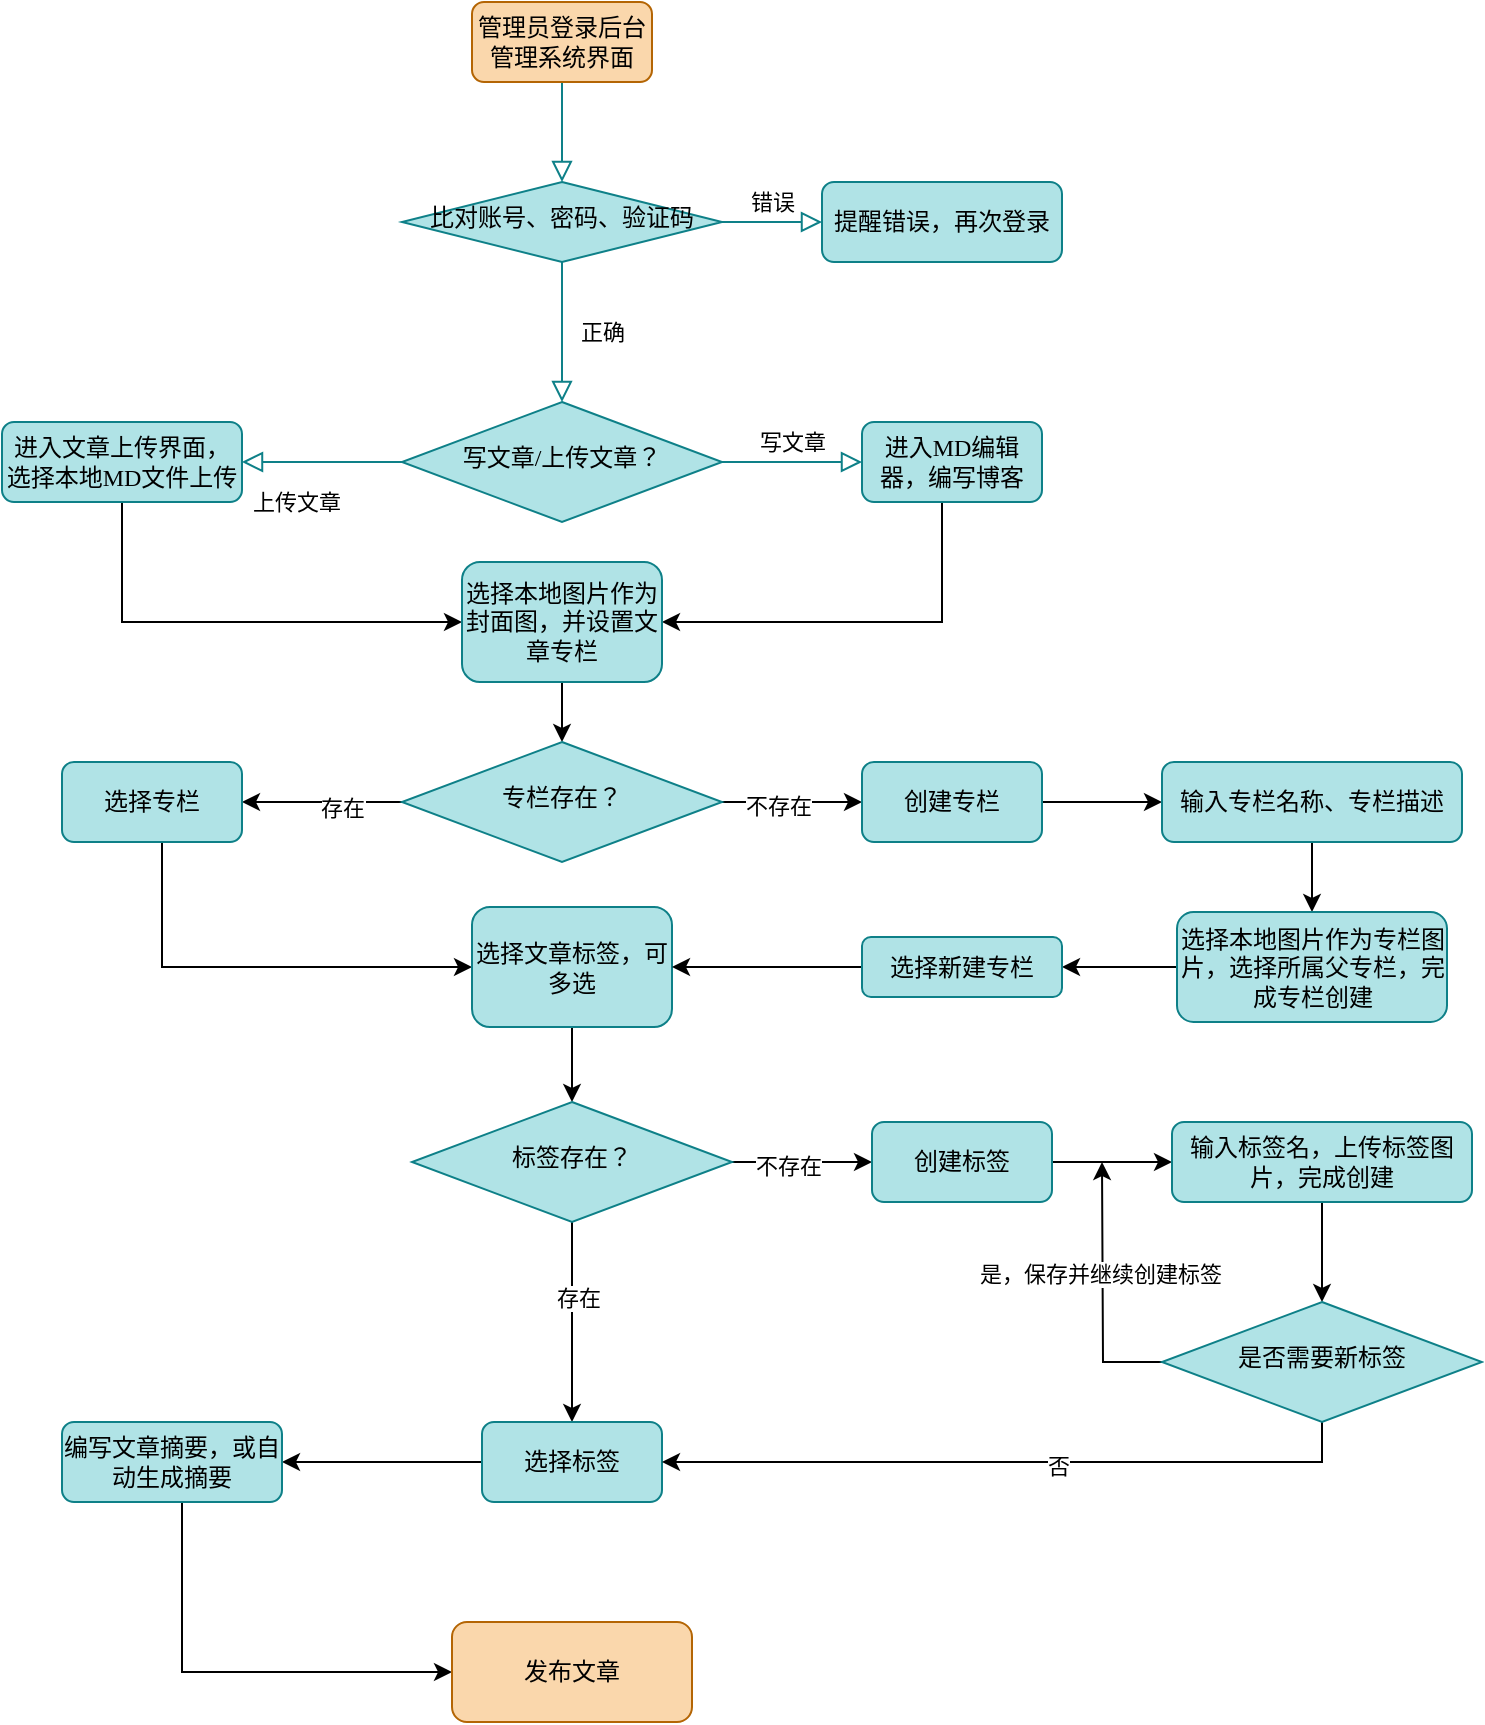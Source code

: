 <mxfile version="21.1.1" type="device">
  <diagram id="C5RBs43oDa-KdzZeNtuy" name="Page-1">
    <mxGraphModel dx="1551" dy="483" grid="1" gridSize="10" guides="1" tooltips="1" connect="1" arrows="1" fold="1" page="1" pageScale="1" pageWidth="827" pageHeight="1169" math="0" shadow="0">
      <root>
        <mxCell id="WIyWlLk6GJQsqaUBKTNV-0" />
        <mxCell id="WIyWlLk6GJQsqaUBKTNV-1" parent="WIyWlLk6GJQsqaUBKTNV-0" />
        <mxCell id="WIyWlLk6GJQsqaUBKTNV-2" value="" style="rounded=0;html=1;jettySize=auto;orthogonalLoop=1;fontSize=11;endArrow=block;endFill=0;endSize=8;strokeWidth=1;shadow=0;labelBackgroundColor=none;edgeStyle=orthogonalEdgeStyle;fillColor=#b0e3e6;strokeColor=#0e8088;fontFamily=Verdana;" parent="WIyWlLk6GJQsqaUBKTNV-1" source="WIyWlLk6GJQsqaUBKTNV-3" target="WIyWlLk6GJQsqaUBKTNV-6" edge="1">
          <mxGeometry relative="1" as="geometry" />
        </mxCell>
        <mxCell id="WIyWlLk6GJQsqaUBKTNV-3" value="管理员登录后台管理系统界面" style="rounded=1;whiteSpace=wrap;html=1;fontSize=12;glass=0;strokeWidth=1;shadow=0;fillColor=#fad7ac;strokeColor=#b46504;fontFamily=Verdana;" parent="WIyWlLk6GJQsqaUBKTNV-1" vertex="1">
          <mxGeometry x="145" y="100" width="90" height="40" as="geometry" />
        </mxCell>
        <mxCell id="WIyWlLk6GJQsqaUBKTNV-4" value="正确" style="rounded=0;html=1;jettySize=auto;orthogonalLoop=1;fontSize=11;endArrow=block;endFill=0;endSize=8;strokeWidth=1;shadow=0;labelBackgroundColor=none;edgeStyle=orthogonalEdgeStyle;fillColor=#b0e3e6;strokeColor=#0e8088;fontFamily=Verdana;" parent="WIyWlLk6GJQsqaUBKTNV-1" source="WIyWlLk6GJQsqaUBKTNV-6" target="WIyWlLk6GJQsqaUBKTNV-10" edge="1">
          <mxGeometry y="20" relative="1" as="geometry">
            <mxPoint as="offset" />
          </mxGeometry>
        </mxCell>
        <mxCell id="WIyWlLk6GJQsqaUBKTNV-5" value="错误" style="edgeStyle=orthogonalEdgeStyle;rounded=0;html=1;jettySize=auto;orthogonalLoop=1;fontSize=11;endArrow=block;endFill=0;endSize=8;strokeWidth=1;shadow=0;labelBackgroundColor=none;fillColor=#b0e3e6;strokeColor=#0e8088;fontFamily=Verdana;" parent="WIyWlLk6GJQsqaUBKTNV-1" source="WIyWlLk6GJQsqaUBKTNV-6" target="WIyWlLk6GJQsqaUBKTNV-7" edge="1">
          <mxGeometry y="10" relative="1" as="geometry">
            <mxPoint as="offset" />
          </mxGeometry>
        </mxCell>
        <mxCell id="WIyWlLk6GJQsqaUBKTNV-6" value="比对账号、密码、验证码" style="rhombus;whiteSpace=wrap;html=1;shadow=0;fontFamily=Verdana;fontSize=12;align=center;strokeWidth=1;spacing=6;spacingTop=-4;fillColor=#b0e3e6;strokeColor=#0e8088;" parent="WIyWlLk6GJQsqaUBKTNV-1" vertex="1">
          <mxGeometry x="110" y="190" width="160" height="40" as="geometry" />
        </mxCell>
        <mxCell id="WIyWlLk6GJQsqaUBKTNV-7" value="提醒错误，再次登录" style="rounded=1;whiteSpace=wrap;html=1;fontSize=12;glass=0;strokeWidth=1;shadow=0;fillColor=#b0e3e6;strokeColor=#0e8088;fontFamily=Verdana;" parent="WIyWlLk6GJQsqaUBKTNV-1" vertex="1">
          <mxGeometry x="320" y="190" width="120" height="40" as="geometry" />
        </mxCell>
        <mxCell id="WIyWlLk6GJQsqaUBKTNV-8" value="上传文章" style="rounded=0;html=1;jettySize=auto;orthogonalLoop=1;fontSize=11;endArrow=block;endFill=0;endSize=8;strokeWidth=1;shadow=0;labelBackgroundColor=none;edgeStyle=orthogonalEdgeStyle;fillColor=#b0e3e6;strokeColor=#0e8088;fontFamily=Verdana;" parent="WIyWlLk6GJQsqaUBKTNV-1" source="WIyWlLk6GJQsqaUBKTNV-10" target="WIyWlLk6GJQsqaUBKTNV-11" edge="1">
          <mxGeometry x="0.333" y="20" relative="1" as="geometry">
            <mxPoint as="offset" />
          </mxGeometry>
        </mxCell>
        <mxCell id="WIyWlLk6GJQsqaUBKTNV-9" value="写文章" style="edgeStyle=orthogonalEdgeStyle;rounded=0;html=1;jettySize=auto;orthogonalLoop=1;fontSize=11;endArrow=block;endFill=0;endSize=8;strokeWidth=1;shadow=0;labelBackgroundColor=none;fillColor=#b0e3e6;strokeColor=#0e8088;fontFamily=Verdana;" parent="WIyWlLk6GJQsqaUBKTNV-1" source="WIyWlLk6GJQsqaUBKTNV-10" target="WIyWlLk6GJQsqaUBKTNV-12" edge="1">
          <mxGeometry x="0.005" y="10" relative="1" as="geometry">
            <mxPoint as="offset" />
          </mxGeometry>
        </mxCell>
        <mxCell id="WIyWlLk6GJQsqaUBKTNV-10" value="写文章/上传文章？" style="rhombus;whiteSpace=wrap;html=1;shadow=0;fontFamily=Verdana;fontSize=12;align=center;strokeWidth=1;spacing=6;spacingTop=-4;fillColor=#b0e3e6;strokeColor=#0e8088;" parent="WIyWlLk6GJQsqaUBKTNV-1" vertex="1">
          <mxGeometry x="110" y="300" width="160" height="60" as="geometry" />
        </mxCell>
        <mxCell id="-i1BYeCBY4YGaklGMa4l-4" style="edgeStyle=orthogonalEdgeStyle;rounded=0;orthogonalLoop=1;jettySize=auto;html=1;entryX=0;entryY=0.5;entryDx=0;entryDy=0;" edge="1" parent="WIyWlLk6GJQsqaUBKTNV-1" source="WIyWlLk6GJQsqaUBKTNV-11" target="-i1BYeCBY4YGaklGMa4l-3">
          <mxGeometry relative="1" as="geometry">
            <mxPoint x="2.274e-13" y="340" as="sourcePoint" />
            <mxPoint x="145.0" y="460" as="targetPoint" />
            <Array as="points">
              <mxPoint x="-30" y="410" />
            </Array>
          </mxGeometry>
        </mxCell>
        <mxCell id="-i1BYeCBY4YGaklGMa4l-7" style="edgeStyle=orthogonalEdgeStyle;rounded=0;orthogonalLoop=1;jettySize=auto;html=1;entryX=1;entryY=0.5;entryDx=0;entryDy=0;" edge="1" parent="WIyWlLk6GJQsqaUBKTNV-1" source="WIyWlLk6GJQsqaUBKTNV-12" target="-i1BYeCBY4YGaklGMa4l-3">
          <mxGeometry relative="1" as="geometry">
            <Array as="points">
              <mxPoint x="380" y="410" />
            </Array>
          </mxGeometry>
        </mxCell>
        <mxCell id="WIyWlLk6GJQsqaUBKTNV-12" value="进入MD编辑器，编写博客" style="rounded=1;whiteSpace=wrap;html=1;fontSize=12;glass=0;strokeWidth=1;shadow=0;fillColor=#b0e3e6;strokeColor=#0e8088;fontFamily=Verdana;" parent="WIyWlLk6GJQsqaUBKTNV-1" vertex="1">
          <mxGeometry x="340" y="310" width="90" height="40" as="geometry" />
        </mxCell>
        <mxCell id="-i1BYeCBY4YGaklGMa4l-9" value="" style="edgeStyle=orthogonalEdgeStyle;rounded=0;orthogonalLoop=1;jettySize=auto;html=1;" edge="1" parent="WIyWlLk6GJQsqaUBKTNV-1" source="-i1BYeCBY4YGaklGMa4l-3" target="-i1BYeCBY4YGaklGMa4l-12">
          <mxGeometry relative="1" as="geometry">
            <mxPoint x="190.0" y="490" as="targetPoint" />
          </mxGeometry>
        </mxCell>
        <mxCell id="-i1BYeCBY4YGaklGMa4l-3" value="选择本地图片作为封面图，并设置文章专栏" style="rounded=1;whiteSpace=wrap;html=1;fontSize=12;glass=0;strokeWidth=1;shadow=0;fillColor=#b0e3e6;strokeColor=#0e8088;fontFamily=Verdana;" vertex="1" parent="WIyWlLk6GJQsqaUBKTNV-1">
          <mxGeometry x="140" y="380" width="100" height="60" as="geometry" />
        </mxCell>
        <mxCell id="-i1BYeCBY4YGaklGMa4l-15" value="" style="edgeStyle=orthogonalEdgeStyle;rounded=0;orthogonalLoop=1;jettySize=auto;html=1;" edge="1" parent="WIyWlLk6GJQsqaUBKTNV-1" source="-i1BYeCBY4YGaklGMa4l-12" target="-i1BYeCBY4YGaklGMa4l-14">
          <mxGeometry relative="1" as="geometry" />
        </mxCell>
        <mxCell id="-i1BYeCBY4YGaklGMa4l-17" value="存在" style="edgeLabel;html=1;align=center;verticalAlign=middle;resizable=0;points=[];" vertex="1" connectable="0" parent="-i1BYeCBY4YGaklGMa4l-15">
          <mxGeometry x="-0.242" y="3" relative="1" as="geometry">
            <mxPoint as="offset" />
          </mxGeometry>
        </mxCell>
        <mxCell id="-i1BYeCBY4YGaklGMa4l-19" value="" style="edgeStyle=orthogonalEdgeStyle;rounded=0;orthogonalLoop=1;jettySize=auto;html=1;" edge="1" parent="WIyWlLk6GJQsqaUBKTNV-1" source="-i1BYeCBY4YGaklGMa4l-12" target="-i1BYeCBY4YGaklGMa4l-18">
          <mxGeometry relative="1" as="geometry" />
        </mxCell>
        <mxCell id="-i1BYeCBY4YGaklGMa4l-20" value="不存在" style="edgeLabel;html=1;align=center;verticalAlign=middle;resizable=0;points=[];" vertex="1" connectable="0" parent="-i1BYeCBY4YGaklGMa4l-19">
          <mxGeometry x="-0.215" y="-2" relative="1" as="geometry">
            <mxPoint as="offset" />
          </mxGeometry>
        </mxCell>
        <mxCell id="-i1BYeCBY4YGaklGMa4l-12" value="专栏存在？" style="rhombus;whiteSpace=wrap;html=1;shadow=0;fontFamily=Verdana;fontSize=12;align=center;strokeWidth=1;spacing=6;spacingTop=-4;fillColor=#b0e3e6;strokeColor=#0e8088;" vertex="1" parent="WIyWlLk6GJQsqaUBKTNV-1">
          <mxGeometry x="110" y="470" width="160" height="60" as="geometry" />
        </mxCell>
        <mxCell id="-i1BYeCBY4YGaklGMa4l-30" style="edgeStyle=orthogonalEdgeStyle;rounded=0;orthogonalLoop=1;jettySize=auto;html=1;entryX=0;entryY=0.5;entryDx=0;entryDy=0;" edge="1" parent="WIyWlLk6GJQsqaUBKTNV-1" source="-i1BYeCBY4YGaklGMa4l-14" target="-i1BYeCBY4YGaklGMa4l-26">
          <mxGeometry relative="1" as="geometry">
            <Array as="points">
              <mxPoint x="-10" y="583" />
            </Array>
          </mxGeometry>
        </mxCell>
        <mxCell id="-i1BYeCBY4YGaklGMa4l-14" value="选择专栏" style="rounded=1;whiteSpace=wrap;html=1;fontSize=12;glass=0;strokeWidth=1;shadow=0;fillColor=#b0e3e6;strokeColor=#0e8088;fontFamily=Verdana;" vertex="1" parent="WIyWlLk6GJQsqaUBKTNV-1">
          <mxGeometry x="-60" y="480" width="90" height="40" as="geometry" />
        </mxCell>
        <mxCell id="WIyWlLk6GJQsqaUBKTNV-11" value="进入文章上传界面，选择本地MD文件上传" style="rounded=1;whiteSpace=wrap;html=1;fontSize=12;glass=0;strokeWidth=1;shadow=0;fillColor=#b0e3e6;strokeColor=#0e8088;fontFamily=Verdana;" parent="WIyWlLk6GJQsqaUBKTNV-1" vertex="1">
          <mxGeometry x="-90" y="310" width="120" height="40" as="geometry" />
        </mxCell>
        <mxCell id="-i1BYeCBY4YGaklGMa4l-22" value="" style="edgeStyle=orthogonalEdgeStyle;rounded=0;orthogonalLoop=1;jettySize=auto;html=1;" edge="1" parent="WIyWlLk6GJQsqaUBKTNV-1" source="-i1BYeCBY4YGaklGMa4l-18" target="-i1BYeCBY4YGaklGMa4l-21">
          <mxGeometry relative="1" as="geometry" />
        </mxCell>
        <mxCell id="-i1BYeCBY4YGaklGMa4l-18" value="创建专栏" style="rounded=1;whiteSpace=wrap;html=1;fontSize=12;glass=0;strokeWidth=1;shadow=0;fillColor=#b0e3e6;strokeColor=#0e8088;fontFamily=Verdana;" vertex="1" parent="WIyWlLk6GJQsqaUBKTNV-1">
          <mxGeometry x="340" y="480" width="90" height="40" as="geometry" />
        </mxCell>
        <mxCell id="-i1BYeCBY4YGaklGMa4l-24" value="" style="edgeStyle=orthogonalEdgeStyle;rounded=0;orthogonalLoop=1;jettySize=auto;html=1;" edge="1" parent="WIyWlLk6GJQsqaUBKTNV-1" source="-i1BYeCBY4YGaklGMa4l-21" target="-i1BYeCBY4YGaklGMa4l-23">
          <mxGeometry relative="1" as="geometry" />
        </mxCell>
        <mxCell id="-i1BYeCBY4YGaklGMa4l-21" value="输入专栏名称、专栏描述" style="rounded=1;whiteSpace=wrap;html=1;fontSize=12;glass=0;strokeWidth=1;shadow=0;fillColor=#b0e3e6;strokeColor=#0e8088;fontFamily=Verdana;" vertex="1" parent="WIyWlLk6GJQsqaUBKTNV-1">
          <mxGeometry x="490" y="480" width="150" height="40" as="geometry" />
        </mxCell>
        <mxCell id="-i1BYeCBY4YGaklGMa4l-28" value="" style="edgeStyle=orthogonalEdgeStyle;rounded=0;orthogonalLoop=1;jettySize=auto;html=1;" edge="1" parent="WIyWlLk6GJQsqaUBKTNV-1" source="-i1BYeCBY4YGaklGMa4l-23" target="-i1BYeCBY4YGaklGMa4l-27">
          <mxGeometry relative="1" as="geometry" />
        </mxCell>
        <mxCell id="-i1BYeCBY4YGaklGMa4l-23" value="选择本地图片作为专栏图片，选择所属父专栏，完成专栏创建" style="whiteSpace=wrap;html=1;fontFamily=Verdana;fillColor=#b0e3e6;strokeColor=#0e8088;rounded=1;glass=0;strokeWidth=1;shadow=0;" vertex="1" parent="WIyWlLk6GJQsqaUBKTNV-1">
          <mxGeometry x="497.5" y="555" width="135" height="55" as="geometry" />
        </mxCell>
        <mxCell id="-i1BYeCBY4YGaklGMa4l-47" value="" style="edgeStyle=orthogonalEdgeStyle;rounded=0;orthogonalLoop=1;jettySize=auto;html=1;" edge="1" parent="WIyWlLk6GJQsqaUBKTNV-1" source="-i1BYeCBY4YGaklGMa4l-26" target="-i1BYeCBY4YGaklGMa4l-35">
          <mxGeometry relative="1" as="geometry" />
        </mxCell>
        <mxCell id="-i1BYeCBY4YGaklGMa4l-26" value="选择文章标签，可多选" style="rounded=1;whiteSpace=wrap;html=1;fontSize=12;glass=0;strokeWidth=1;shadow=0;fillColor=#b0e3e6;strokeColor=#0e8088;fontFamily=Verdana;" vertex="1" parent="WIyWlLk6GJQsqaUBKTNV-1">
          <mxGeometry x="145" y="552.5" width="100" height="60" as="geometry" />
        </mxCell>
        <mxCell id="-i1BYeCBY4YGaklGMa4l-29" style="edgeStyle=orthogonalEdgeStyle;rounded=0;orthogonalLoop=1;jettySize=auto;html=1;" edge="1" parent="WIyWlLk6GJQsqaUBKTNV-1" source="-i1BYeCBY4YGaklGMa4l-27" target="-i1BYeCBY4YGaklGMa4l-26">
          <mxGeometry relative="1" as="geometry" />
        </mxCell>
        <mxCell id="-i1BYeCBY4YGaklGMa4l-27" value="选择新建专栏" style="whiteSpace=wrap;html=1;fontFamily=Verdana;fillColor=#b0e3e6;strokeColor=#0e8088;rounded=1;glass=0;strokeWidth=1;shadow=0;" vertex="1" parent="WIyWlLk6GJQsqaUBKTNV-1">
          <mxGeometry x="340" y="567.5" width="100" height="30" as="geometry" />
        </mxCell>
        <mxCell id="-i1BYeCBY4YGaklGMa4l-31" value="" style="edgeStyle=orthogonalEdgeStyle;rounded=0;orthogonalLoop=1;jettySize=auto;html=1;" edge="1" parent="WIyWlLk6GJQsqaUBKTNV-1" source="-i1BYeCBY4YGaklGMa4l-35" target="-i1BYeCBY4YGaklGMa4l-37">
          <mxGeometry relative="1" as="geometry" />
        </mxCell>
        <mxCell id="-i1BYeCBY4YGaklGMa4l-32" value="存在" style="edgeLabel;html=1;align=center;verticalAlign=middle;resizable=0;points=[];" vertex="1" connectable="0" parent="-i1BYeCBY4YGaklGMa4l-31">
          <mxGeometry x="-0.242" y="3" relative="1" as="geometry">
            <mxPoint as="offset" />
          </mxGeometry>
        </mxCell>
        <mxCell id="-i1BYeCBY4YGaklGMa4l-33" value="" style="edgeStyle=orthogonalEdgeStyle;rounded=0;orthogonalLoop=1;jettySize=auto;html=1;" edge="1" parent="WIyWlLk6GJQsqaUBKTNV-1" source="-i1BYeCBY4YGaklGMa4l-35" target="-i1BYeCBY4YGaklGMa4l-39">
          <mxGeometry relative="1" as="geometry" />
        </mxCell>
        <mxCell id="-i1BYeCBY4YGaklGMa4l-34" value="不存在" style="edgeLabel;html=1;align=center;verticalAlign=middle;resizable=0;points=[];" vertex="1" connectable="0" parent="-i1BYeCBY4YGaklGMa4l-33">
          <mxGeometry x="-0.215" y="-2" relative="1" as="geometry">
            <mxPoint as="offset" />
          </mxGeometry>
        </mxCell>
        <mxCell id="-i1BYeCBY4YGaklGMa4l-35" value="标签存在？" style="rhombus;whiteSpace=wrap;html=1;shadow=0;fontFamily=Verdana;fontSize=12;align=center;strokeWidth=1;spacing=6;spacingTop=-4;fillColor=#b0e3e6;strokeColor=#0e8088;" vertex="1" parent="WIyWlLk6GJQsqaUBKTNV-1">
          <mxGeometry x="115" y="650" width="160" height="60" as="geometry" />
        </mxCell>
        <mxCell id="-i1BYeCBY4YGaklGMa4l-62" value="" style="edgeStyle=orthogonalEdgeStyle;rounded=0;orthogonalLoop=1;jettySize=auto;html=1;" edge="1" parent="WIyWlLk6GJQsqaUBKTNV-1" source="-i1BYeCBY4YGaklGMa4l-37" target="-i1BYeCBY4YGaklGMa4l-44">
          <mxGeometry relative="1" as="geometry" />
        </mxCell>
        <mxCell id="-i1BYeCBY4YGaklGMa4l-37" value="选择标签" style="rounded=1;whiteSpace=wrap;html=1;fontSize=12;glass=0;strokeWidth=1;shadow=0;fillColor=#b0e3e6;strokeColor=#0e8088;fontFamily=Verdana;" vertex="1" parent="WIyWlLk6GJQsqaUBKTNV-1">
          <mxGeometry x="150" y="810" width="90" height="40" as="geometry" />
        </mxCell>
        <mxCell id="-i1BYeCBY4YGaklGMa4l-38" value="" style="edgeStyle=orthogonalEdgeStyle;rounded=0;orthogonalLoop=1;jettySize=auto;html=1;" edge="1" parent="WIyWlLk6GJQsqaUBKTNV-1" source="-i1BYeCBY4YGaklGMa4l-39" target="-i1BYeCBY4YGaklGMa4l-41">
          <mxGeometry relative="1" as="geometry" />
        </mxCell>
        <mxCell id="-i1BYeCBY4YGaklGMa4l-39" value="创建标签" style="rounded=1;whiteSpace=wrap;html=1;fontSize=12;glass=0;strokeWidth=1;shadow=0;fillColor=#b0e3e6;strokeColor=#0e8088;fontFamily=Verdana;" vertex="1" parent="WIyWlLk6GJQsqaUBKTNV-1">
          <mxGeometry x="345" y="660" width="90" height="40" as="geometry" />
        </mxCell>
        <mxCell id="-i1BYeCBY4YGaklGMa4l-54" value="" style="edgeStyle=orthogonalEdgeStyle;rounded=0;orthogonalLoop=1;jettySize=auto;html=1;" edge="1" parent="WIyWlLk6GJQsqaUBKTNV-1" source="-i1BYeCBY4YGaklGMa4l-41" target="-i1BYeCBY4YGaklGMa4l-48">
          <mxGeometry relative="1" as="geometry" />
        </mxCell>
        <mxCell id="-i1BYeCBY4YGaklGMa4l-41" value="输入标签名，上传标签图片，完成创建" style="rounded=1;whiteSpace=wrap;html=1;fontSize=12;glass=0;strokeWidth=1;shadow=0;fillColor=#b0e3e6;strokeColor=#0e8088;fontFamily=Verdana;" vertex="1" parent="WIyWlLk6GJQsqaUBKTNV-1">
          <mxGeometry x="495" y="660" width="150" height="40" as="geometry" />
        </mxCell>
        <mxCell id="-i1BYeCBY4YGaklGMa4l-63" style="edgeStyle=orthogonalEdgeStyle;rounded=0;orthogonalLoop=1;jettySize=auto;html=1;entryX=0;entryY=0.5;entryDx=0;entryDy=0;" edge="1" parent="WIyWlLk6GJQsqaUBKTNV-1" source="-i1BYeCBY4YGaklGMa4l-44" target="-i1BYeCBY4YGaklGMa4l-46">
          <mxGeometry relative="1" as="geometry">
            <Array as="points">
              <mxPoint y="935" />
            </Array>
          </mxGeometry>
        </mxCell>
        <mxCell id="-i1BYeCBY4YGaklGMa4l-44" value="编写文章摘要，或自动生成摘要" style="rounded=1;whiteSpace=wrap;html=1;fontSize=12;glass=0;strokeWidth=1;shadow=0;fillColor=#b0e3e6;strokeColor=#0e8088;fontFamily=Verdana;" vertex="1" parent="WIyWlLk6GJQsqaUBKTNV-1">
          <mxGeometry x="-60" y="810" width="110" height="40" as="geometry" />
        </mxCell>
        <mxCell id="-i1BYeCBY4YGaklGMa4l-46" value="发布文章" style="whiteSpace=wrap;html=1;fontFamily=Verdana;fillColor=#fad7ac;strokeColor=#b46504;rounded=1;glass=0;strokeWidth=1;shadow=0;" vertex="1" parent="WIyWlLk6GJQsqaUBKTNV-1">
          <mxGeometry x="135" y="910" width="120" height="50" as="geometry" />
        </mxCell>
        <mxCell id="-i1BYeCBY4YGaklGMa4l-55" value="" style="edgeStyle=orthogonalEdgeStyle;rounded=0;orthogonalLoop=1;jettySize=auto;html=1;" edge="1" parent="WIyWlLk6GJQsqaUBKTNV-1" source="-i1BYeCBY4YGaklGMa4l-48">
          <mxGeometry relative="1" as="geometry">
            <mxPoint x="460" y="680" as="targetPoint" />
          </mxGeometry>
        </mxCell>
        <mxCell id="-i1BYeCBY4YGaklGMa4l-57" value="是，保存并继续创建标签" style="edgeLabel;html=1;align=center;verticalAlign=middle;resizable=0;points=[];" vertex="1" connectable="0" parent="-i1BYeCBY4YGaklGMa4l-55">
          <mxGeometry x="-0.236" y="2" relative="1" as="geometry">
            <mxPoint y="-24" as="offset" />
          </mxGeometry>
        </mxCell>
        <mxCell id="-i1BYeCBY4YGaklGMa4l-60" style="edgeStyle=orthogonalEdgeStyle;rounded=0;orthogonalLoop=1;jettySize=auto;html=1;entryX=1;entryY=0.5;entryDx=0;entryDy=0;" edge="1" parent="WIyWlLk6GJQsqaUBKTNV-1" source="-i1BYeCBY4YGaklGMa4l-48" target="-i1BYeCBY4YGaklGMa4l-37">
          <mxGeometry relative="1" as="geometry">
            <Array as="points">
              <mxPoint x="570" y="830" />
            </Array>
          </mxGeometry>
        </mxCell>
        <mxCell id="-i1BYeCBY4YGaklGMa4l-61" value="否" style="edgeLabel;html=1;align=center;verticalAlign=middle;resizable=0;points=[];" vertex="1" connectable="0" parent="-i1BYeCBY4YGaklGMa4l-60">
          <mxGeometry x="-0.128" y="2" relative="1" as="geometry">
            <mxPoint as="offset" />
          </mxGeometry>
        </mxCell>
        <mxCell id="-i1BYeCBY4YGaklGMa4l-48" value="是否需要新标签" style="rhombus;whiteSpace=wrap;html=1;shadow=0;fontFamily=Verdana;fontSize=12;align=center;strokeWidth=1;spacing=6;spacingTop=-4;fillColor=#b0e3e6;strokeColor=#0e8088;" vertex="1" parent="WIyWlLk6GJQsqaUBKTNV-1">
          <mxGeometry x="490" y="750" width="160" height="60" as="geometry" />
        </mxCell>
      </root>
    </mxGraphModel>
  </diagram>
</mxfile>
